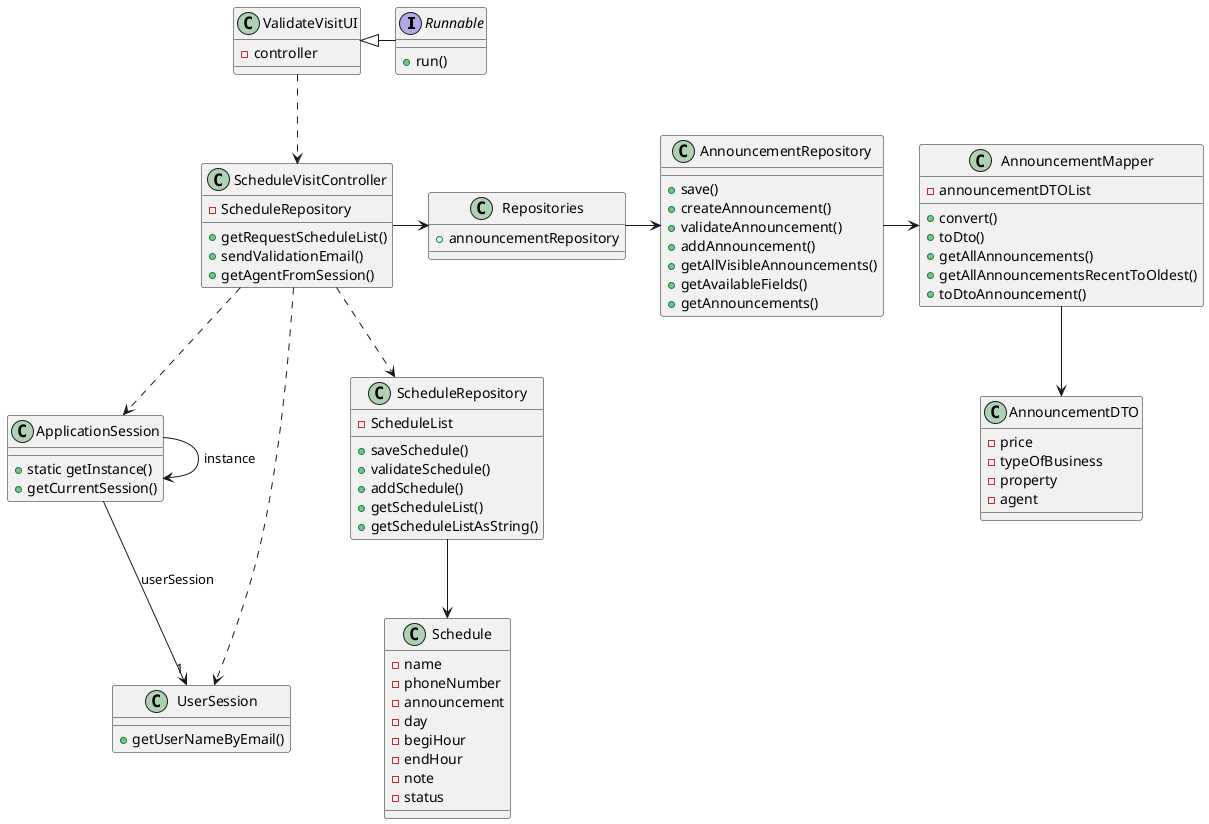 @startuml

interface Runnable {
    + run()
}

class ValidateVisitUI {
    - controller
}

class ScheduleVisitController {
    - ScheduleRepository
    + getRequestScheduleList()
    + sendValidationEmail()
    + getAgentFromSession()
}

class ApplicationSession
{
    + static getInstance()
    + getCurrentSession()
}

class UserSession
{
    + getUserNameByEmail()
}
class Schedule {

    - name
    - phoneNumber
    - announcement
    - day
    - begiHour
    - endHour
    - note
    - status
}
class Repositories {

    + announcementRepository
}
class ScheduleRepository {

    - ScheduleList
    + saveSchedule()
    + validateSchedule()
    + addSchedule()
    + getScheduleList()
    + getScheduleListAsString()
}

class AnnouncementRepository {

    + save()
    + createAnnouncement()
    + validateAnnouncement()
    + addAnnouncement()
    + getAllVisibleAnnouncements()
    + getAvailableFields()
    + getAnnouncements()
}

class AnnouncementDTO {

    - price
    - typeOfBusiness
    - property
    - agent
}
class AnnouncementMapper {

    - announcementDTOList
    + convert()
    + toDto()
    + getAllAnnouncements()
    + getAllAnnouncementsRecentToOldest()
    + toDtoAnnouncement()
}


Runnable -left-|> ValidateVisitUI
ApplicationSession -> ApplicationSession : instance
ApplicationSession --> "1" UserSession : userSession
ScheduleVisitController ..> ApplicationSession
ScheduleVisitController ..> UserSession

ValidateVisitUI ..> ScheduleVisitController
ScheduleVisitController -> Repositories
Repositories -> AnnouncementRepository
AnnouncementRepository -> AnnouncementMapper
AnnouncementMapper --> AnnouncementDTO
ScheduleVisitController ..> ScheduleRepository
ScheduleRepository --> Schedule

@enduml